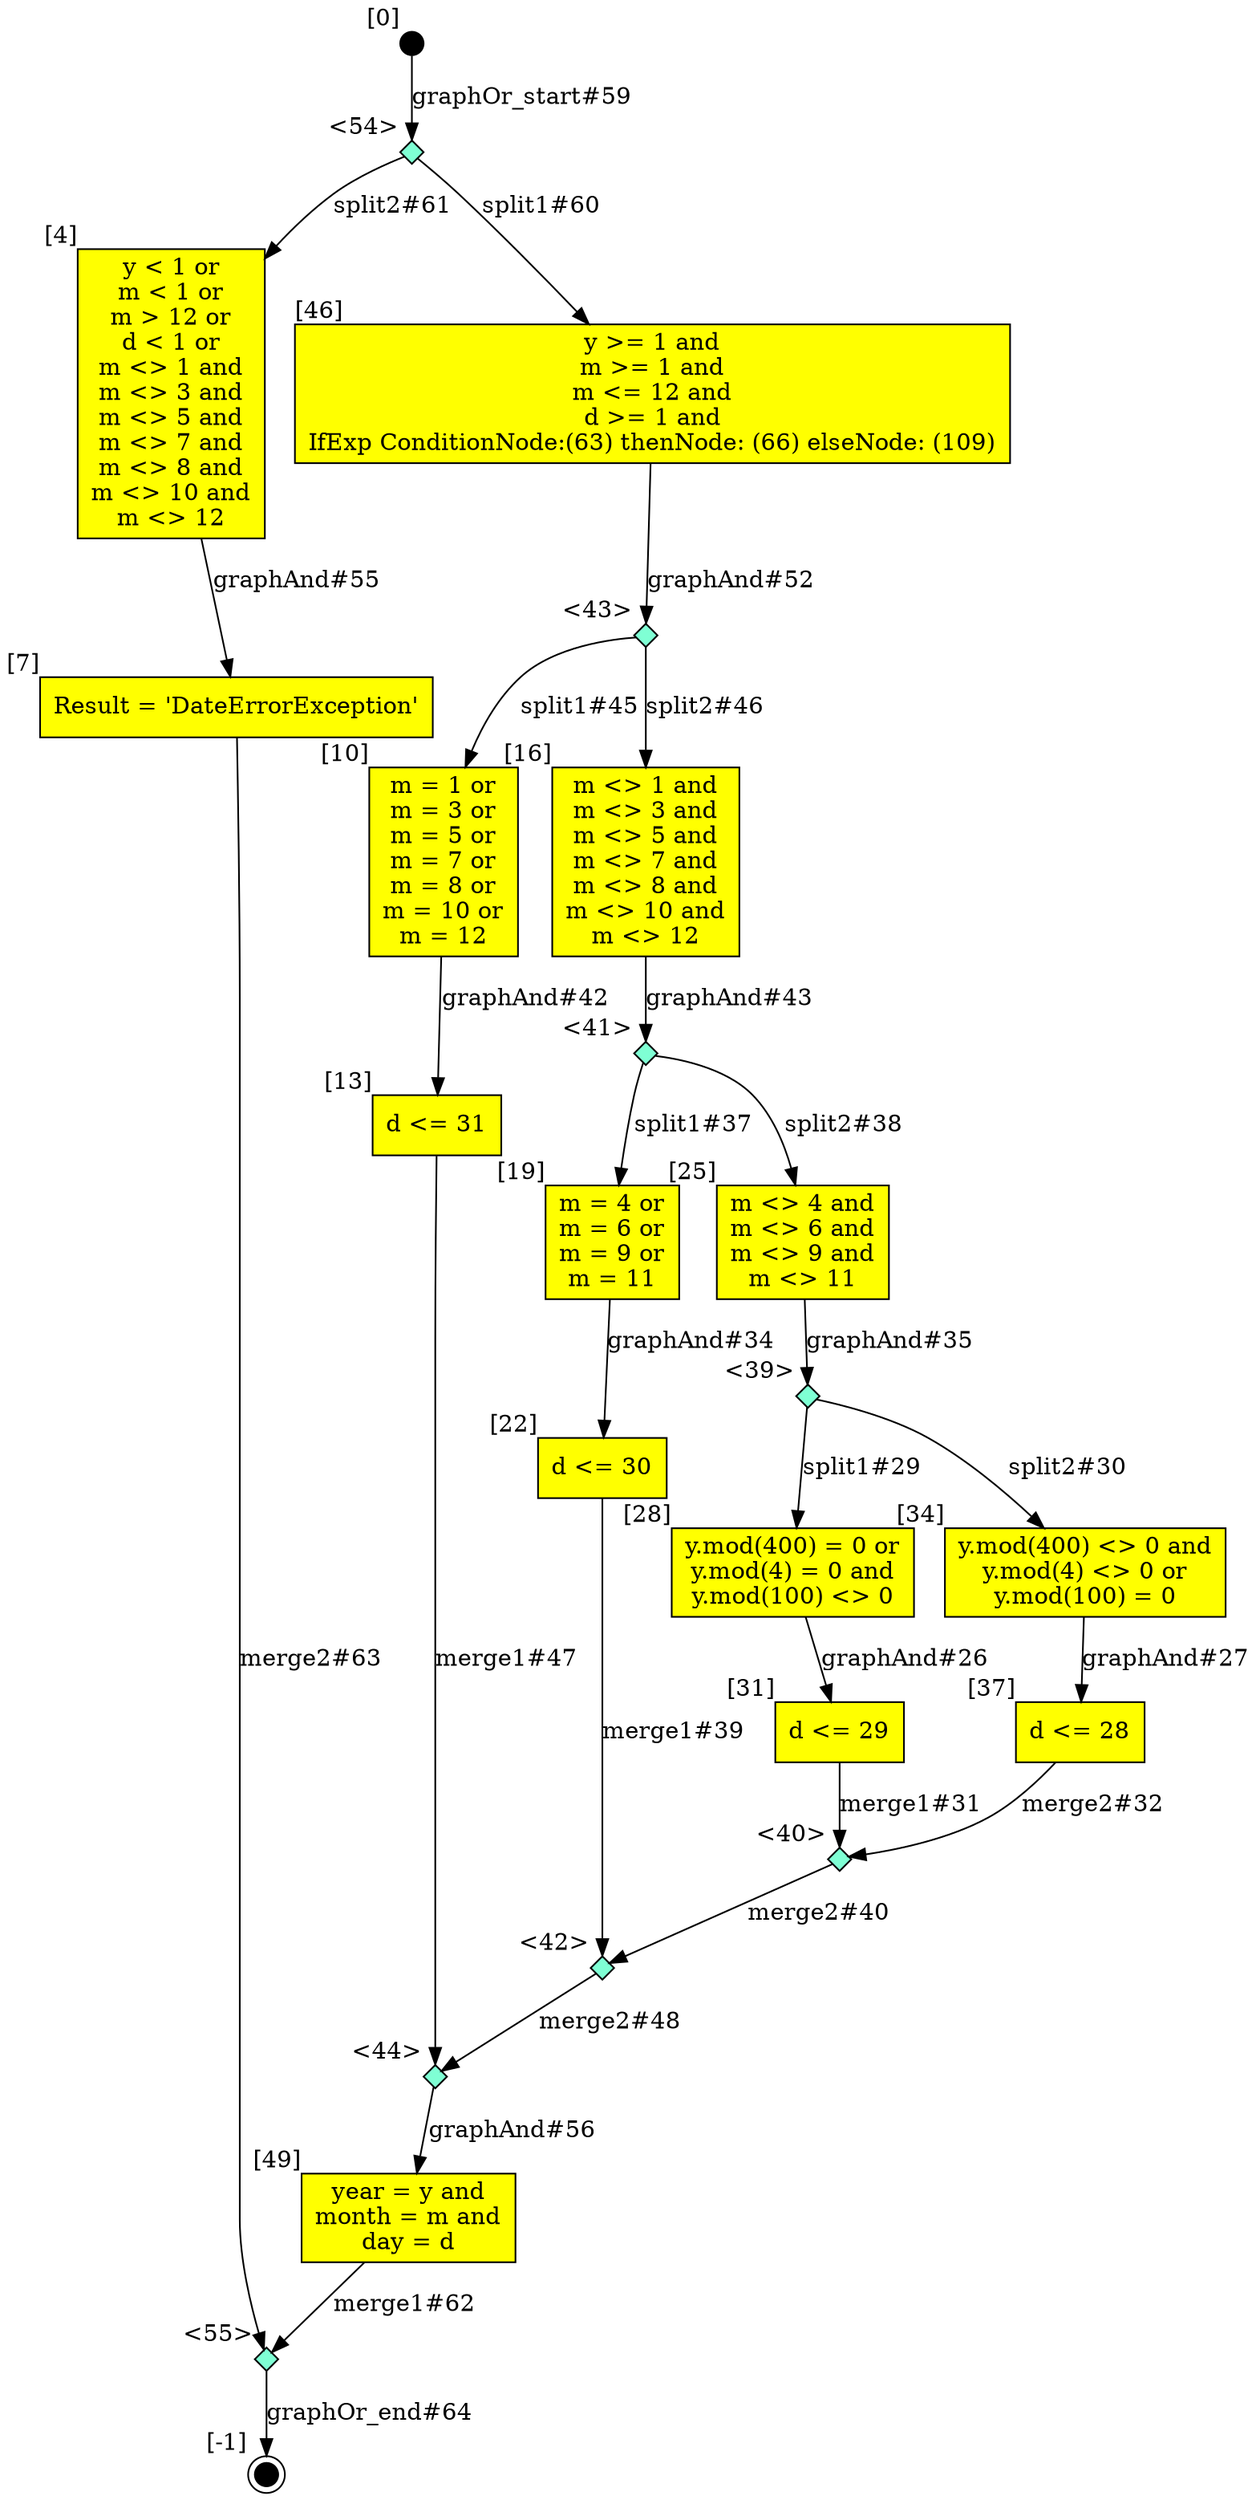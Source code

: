 digraph CLG {
  4 [shape="box", label="y < 1 or
m < 1 or
m > 12 or
d < 1 or
m <> 1 and
m <> 3 and
m <> 5 and
m <> 7 and
m <> 8 and
m <> 10 and
m <> 12
", style=filled, fillcolor=yellow, xlabel="[4]"];
  7 [shape="box", label="Result = 'DateErrorException'", style=filled, fillcolor=yellow, xlabel="[7]"];
  8 [style=filled, fillcolor=black, shape="doublecircle", label="", fixedsize=true, width=.2, height=.2, xlabel="[-1]"];
  10 [shape="box", label="m = 1 or
m = 3 or
m = 5 or
m = 7 or
m = 8 or
m = 10 or
m = 12
", style=filled, fillcolor=yellow, xlabel="[10]"];
  13 [shape="box", label="d <= 31", style=filled, fillcolor=yellow, xlabel="[13]"];
  16 [shape="box", label="m <> 1 and
m <> 3 and
m <> 5 and
m <> 7 and
m <> 8 and
m <> 10 and
m <> 12
", style=filled, fillcolor=yellow, xlabel="[16]"];
  19 [shape="box", label="m = 4 or
m = 6 or
m = 9 or
m = 11
", style=filled, fillcolor=yellow, xlabel="[19]"];
  22 [shape="box", label="d <= 30", style=filled, fillcolor=yellow, xlabel="[22]"];
  25 [shape="box", label="m <> 4 and
m <> 6 and
m <> 9 and
m <> 11
", style=filled, fillcolor=yellow, xlabel="[25]"];
  28 [shape="box", label="y.mod(400) = 0 or
y.mod(4) = 0 and
y.mod(100) <> 0
", style=filled, fillcolor=yellow, xlabel="[28]"];
  31 [shape="box", label="d <= 29", style=filled, fillcolor=yellow, xlabel="[31]"];
  34 [shape="box", label="y.mod(400) <> 0 and
y.mod(4) <> 0 or
y.mod(100) = 0
", style=filled, fillcolor=yellow, xlabel="[34]"];
  37 [shape="box", label="d <= 28", style=filled, fillcolor=yellow, xlabel="[37]"];
  39 [shape="diamond", label="", xlabel="<39>", style=filled, fillcolor=aquamarine, fixedsize=true, width=.2, height=.2];
  40 [shape="diamond", label="", xlabel="<40>", style=filled, fillcolor=aquamarine, fixedsize=true, width=.2, height=.2];
  41 [shape="diamond", label="", xlabel="<41>", style=filled, fillcolor=aquamarine, fixedsize=true, width=.2, height=.2];
  42 [shape="diamond", label="", xlabel="<42>", style=filled, fillcolor=aquamarine, fixedsize=true, width=.2, height=.2];
  43 [shape="diamond", label="", xlabel="<43>", style=filled, fillcolor=aquamarine, fixedsize=true, width=.2, height=.2];
  44 [shape="diamond", label="", xlabel="<44>", style=filled, fillcolor=aquamarine, fixedsize=true, width=.2, height=.2];
  45 [style=filled, fillcolor=black, shape="circle", label="", fixedsize=true, width=.2, height=.2, xlabel="[0]"];
  46 [shape="box", label="y >= 1 and
m >= 1 and
m <= 12 and
d >= 1 and
IfExp ConditionNode:(63) thenNode: (66) elseNode: (109)
", style=filled, fillcolor=yellow, xlabel="[46]"];
  49 [shape="box", label="year = y and
month = m and
day = d
", style=filled, fillcolor=yellow, xlabel="[49]"];
  54 [shape="diamond", label="", xlabel="<54>", style=filled, fillcolor=aquamarine, fixedsize=true, width=.2, height=.2];
  55 [shape="diamond", label="", xlabel="<55>", style=filled, fillcolor=aquamarine, fixedsize=true, width=.2, height=.2];
  55 -> 8[label="graphOr_end#64"];
  28 -> 31[label="graphAnd#26"];
  34 -> 37[label="graphAnd#27"];
  39 -> 28[label="split1#29"];
  39 -> 34[label="split2#30"];
  31 -> 40[label="merge1#31"];
  37 -> 40[label="merge2#32"];
  19 -> 22[label="graphAnd#34"];
  25 -> 39[label="graphAnd#35"];
  41 -> 19[label="split1#37"];
  41 -> 25[label="split2#38"];
  22 -> 42[label="merge1#39"];
  40 -> 42[label="merge2#40"];
  10 -> 13[label="graphAnd#42"];
  16 -> 41[label="graphAnd#43"];
  43 -> 10[label="split1#45"];
  43 -> 16[label="split2#46"];
  13 -> 44[label="merge1#47"];
  42 -> 44[label="merge2#48"];
  46 -> 43[label="graphAnd#52"];
  4 -> 7[label="graphAnd#55"];
  44 -> 49[label="graphAnd#56"];
  45 -> 54[label="graphOr_start#59"];
  54 -> 46[label="split1#60"];
  54 -> 4[label="split2#61"];
  49 -> 55[label="merge1#62"];
  7 -> 55[label="merge2#63"];
}
